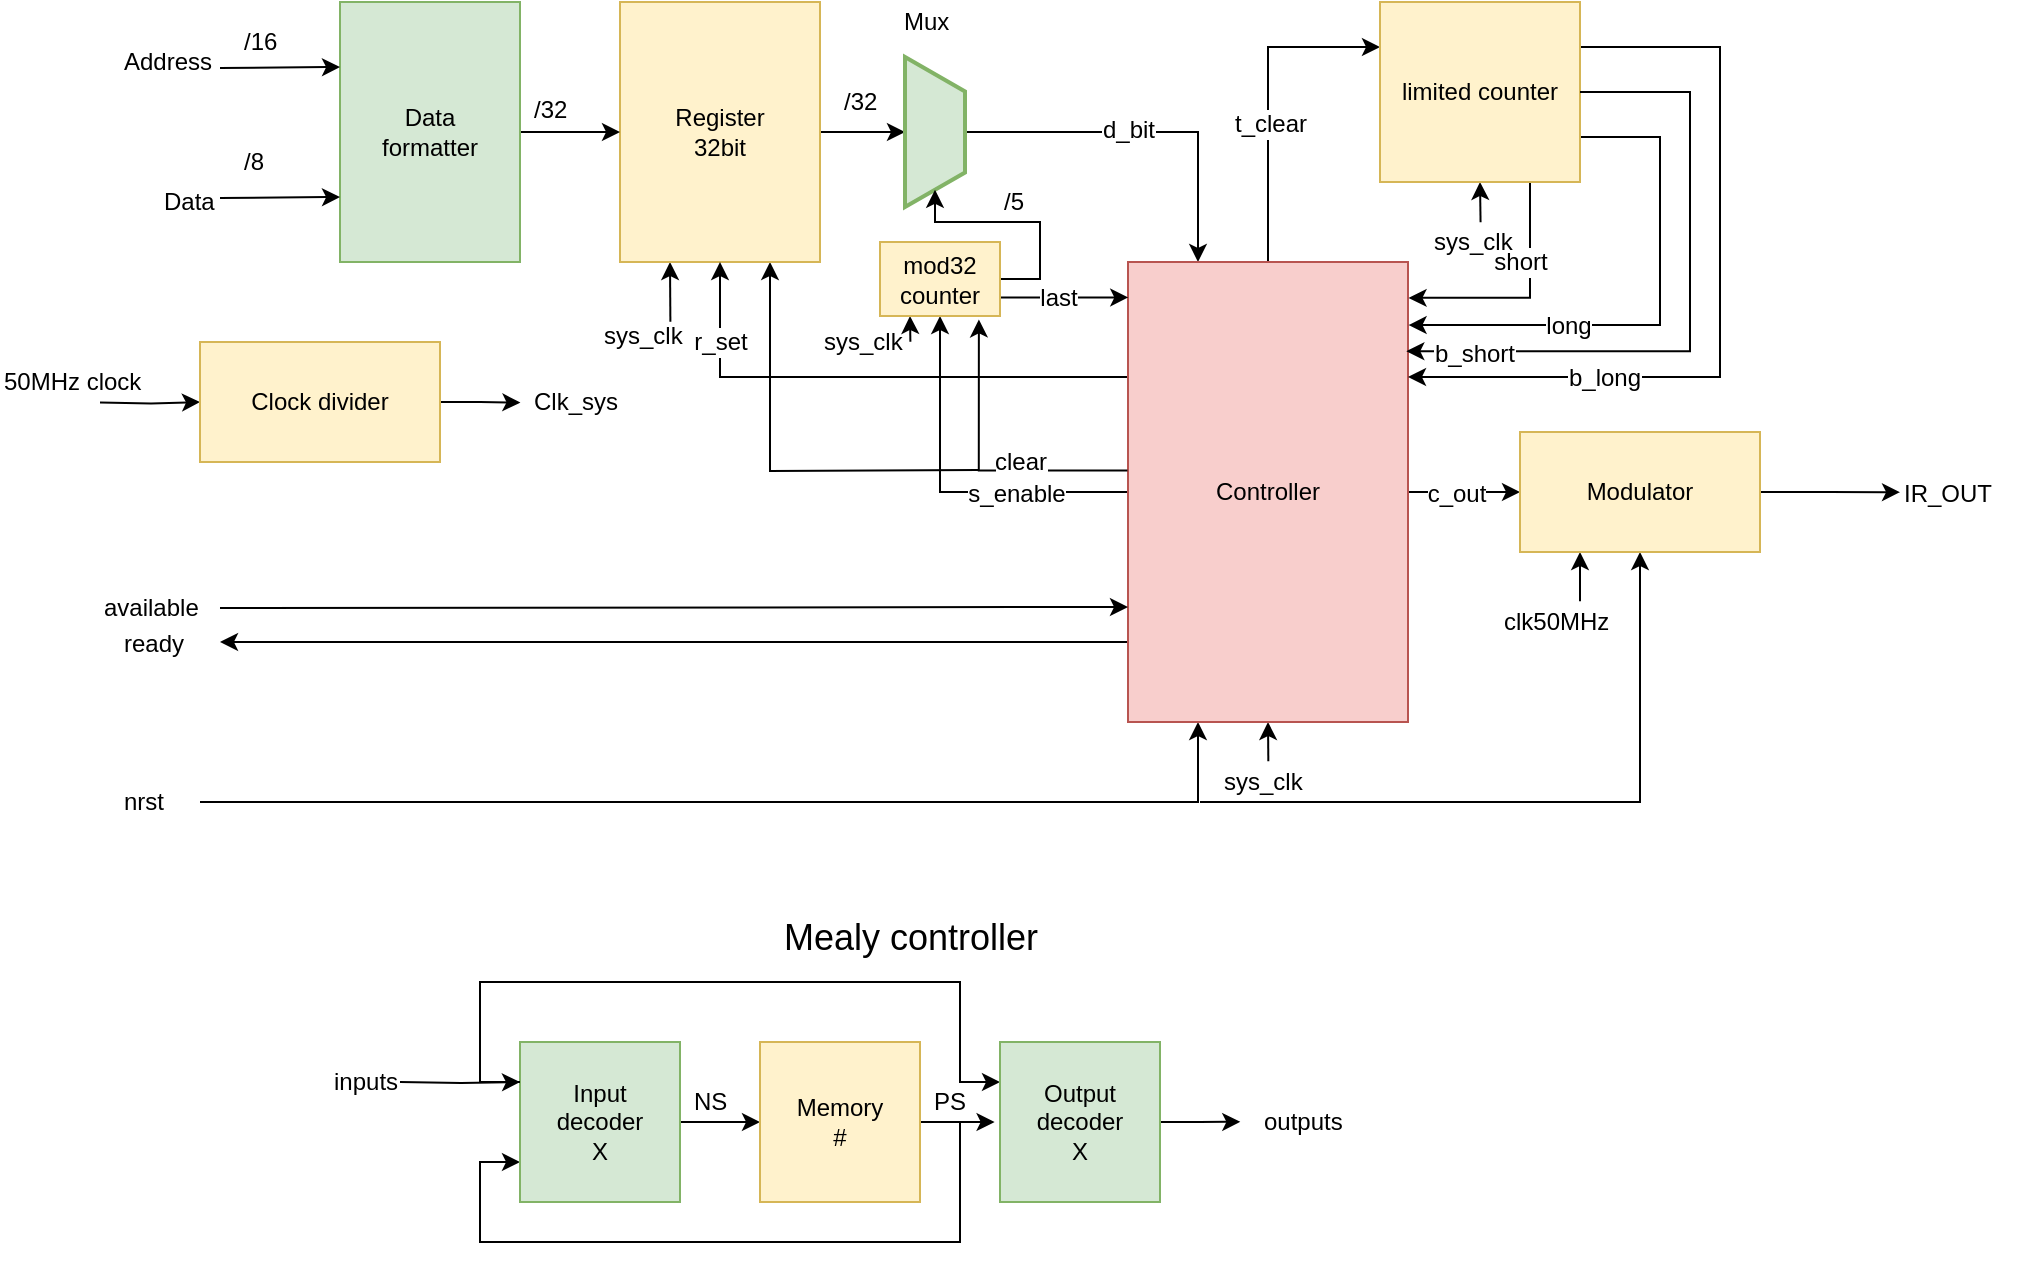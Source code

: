 <mxfile pages="1" version="11.2.5" type="device"><diagram id="uW3cu927KGW1iUxNAePs" name="Page-1"><mxGraphModel dx="1086" dy="808" grid="1" gridSize="10" guides="1" tooltips="1" connect="1" arrows="1" fold="1" page="1" pageScale="1" pageWidth="1169" pageHeight="827" math="0" shadow="0"><root><mxCell id="0"/><mxCell id="1" parent="0"/><mxCell id="7_U3BgEXcdstbjPY--86-37" value="" style="endArrow=classic;html=1;exitX=0.011;exitY=0.826;exitDx=0;exitDy=0;exitPerimeter=0;" parent="1" source="7_U3BgEXcdstbjPY--86-18" edge="1"><mxGeometry width="50" height="50" relative="1" as="geometry"><mxPoint x="580" y="440" as="sourcePoint"/><mxPoint x="130" y="440" as="targetPoint"/></mxGeometry></mxCell><mxCell id="7_U3BgEXcdstbjPY--86-26" style="edgeStyle=orthogonalEdgeStyle;rounded=0;orthogonalLoop=1;jettySize=auto;html=1;entryX=0.75;entryY=1;entryDx=0;entryDy=0;" parent="1" target="7_U3BgEXcdstbjPY--86-1" edge="1"><mxGeometry relative="1" as="geometry"><mxPoint x="509" y="354" as="sourcePoint"/><mxPoint x="389.786" y="240.143" as="targetPoint"/></mxGeometry></mxCell><mxCell id="7_U3BgEXcdstbjPY--86-15" style="edgeStyle=orthogonalEdgeStyle;rounded=0;orthogonalLoop=1;jettySize=auto;html=1;exitX=1;exitY=0.5;exitDx=0;exitDy=0;entryX=0.5;entryY=0;entryDx=0;entryDy=0;" parent="1" source="7_U3BgEXcdstbjPY--86-1" target="7_U3BgEXcdstbjPY--86-14" edge="1"><mxGeometry relative="1" as="geometry"/></mxCell><mxCell id="7_U3BgEXcdstbjPY--86-40" style="edgeStyle=orthogonalEdgeStyle;rounded=0;orthogonalLoop=1;jettySize=auto;html=1;exitX=0.25;exitY=1;exitDx=0;exitDy=0;entryX=0.25;entryY=1;entryDx=0;entryDy=0;" parent="1" target="7_U3BgEXcdstbjPY--86-1" edge="1"><mxGeometry relative="1" as="geometry"><mxPoint x="355.19" y="279.905" as="sourcePoint"/></mxGeometry></mxCell><mxCell id="7_U3BgEXcdstbjPY--86-1" value="Register&lt;br&gt;32bit" style="rounded=0;whiteSpace=wrap;html=1;fillColor=#fff2cc;strokeColor=#d6b656;" parent="1" vertex="1"><mxGeometry x="330" y="120" width="100" height="130" as="geometry"/></mxCell><mxCell id="7_U3BgEXcdstbjPY--86-4" style="edgeStyle=orthogonalEdgeStyle;rounded=0;orthogonalLoop=1;jettySize=auto;html=1;exitX=1;exitY=0.5;exitDx=0;exitDy=0;entryX=0;entryY=0.5;entryDx=0;entryDy=0;" parent="1" source="7_U3BgEXcdstbjPY--86-3" target="7_U3BgEXcdstbjPY--86-1" edge="1"><mxGeometry relative="1" as="geometry"/></mxCell><mxCell id="7_U3BgEXcdstbjPY--86-3" value="Data&lt;br&gt;formatter" style="rounded=0;whiteSpace=wrap;html=1;fillColor=#d5e8d4;strokeColor=#82b366;" parent="1" vertex="1"><mxGeometry x="190" y="120" width="90" height="130" as="geometry"/></mxCell><mxCell id="7_U3BgEXcdstbjPY--86-5" value="/32" style="text;html=1;resizable=0;points=[];autosize=1;align=left;verticalAlign=top;spacingTop=-4;" parent="1" vertex="1"><mxGeometry x="285" y="164" width="30" height="20" as="geometry"/></mxCell><mxCell id="7_U3BgEXcdstbjPY--86-8" value="" style="endArrow=classic;html=1;entryX=0;entryY=0.25;entryDx=0;entryDy=0;" parent="1" target="7_U3BgEXcdstbjPY--86-3" edge="1"><mxGeometry width="50" height="50" relative="1" as="geometry"><mxPoint x="130" y="153" as="sourcePoint"/><mxPoint x="130" y="140" as="targetPoint"/></mxGeometry></mxCell><mxCell id="7_U3BgEXcdstbjPY--86-9" value="" style="endArrow=classic;html=1;entryX=0;entryY=0.75;entryDx=0;entryDy=0;" parent="1" target="7_U3BgEXcdstbjPY--86-3" edge="1"><mxGeometry width="50" height="50" relative="1" as="geometry"><mxPoint x="130" y="218" as="sourcePoint"/><mxPoint x="170" y="220" as="targetPoint"/></mxGeometry></mxCell><mxCell id="7_U3BgEXcdstbjPY--86-10" value="/16" style="text;html=1;resizable=0;points=[];autosize=1;align=left;verticalAlign=top;spacingTop=-4;" parent="1" vertex="1"><mxGeometry x="140" y="130" width="30" height="20" as="geometry"/></mxCell><mxCell id="7_U3BgEXcdstbjPY--86-11" value="/8" style="text;html=1;resizable=0;points=[];autosize=1;align=left;verticalAlign=top;spacingTop=-4;" parent="1" vertex="1"><mxGeometry x="140" y="190" width="30" height="20" as="geometry"/></mxCell><mxCell id="7_U3BgEXcdstbjPY--86-12" value="Address" style="text;html=1;resizable=0;points=[];autosize=1;align=left;verticalAlign=top;spacingTop=-4;" parent="1" vertex="1"><mxGeometry x="80" y="140" width="60" height="20" as="geometry"/></mxCell><mxCell id="7_U3BgEXcdstbjPY--86-13" value="Data" style="text;html=1;resizable=0;points=[];autosize=1;align=left;verticalAlign=top;spacingTop=-4;" parent="1" vertex="1"><mxGeometry x="100" y="210" width="40" height="20" as="geometry"/></mxCell><mxCell id="7_U3BgEXcdstbjPY--86-19" style="edgeStyle=orthogonalEdgeStyle;rounded=0;orthogonalLoop=1;jettySize=auto;html=1;exitX=0.5;exitY=1;exitDx=0;exitDy=0;entryX=0.25;entryY=0;entryDx=0;entryDy=0;" parent="1" source="7_U3BgEXcdstbjPY--86-14" target="7_U3BgEXcdstbjPY--86-18" edge="1"><mxGeometry relative="1" as="geometry"/></mxCell><mxCell id="7_U3BgEXcdstbjPY--86-70" value="d_bit" style="text;html=1;resizable=0;points=[];align=center;verticalAlign=middle;labelBackgroundColor=#ffffff;" parent="7_U3BgEXcdstbjPY--86-19" vertex="1" connectable="0"><mxGeometry x="-0.113" y="-2" relative="1" as="geometry"><mxPoint x="1" y="-3" as="offset"/></mxGeometry></mxCell><mxCell id="7_U3BgEXcdstbjPY--86-14" value="" style="verticalLabelPosition=bottom;verticalAlign=top;html=1;strokeWidth=2;shape=trapezoid;perimeter=trapezoidPerimeter;whiteSpace=wrap;size=0.23;arcSize=10;flipV=1;rotation=-90;fillColor=#d5e8d4;strokeColor=#82b366;" parent="1" vertex="1"><mxGeometry x="450" y="170" width="75" height="30" as="geometry"/></mxCell><mxCell id="7_U3BgEXcdstbjPY--86-16" value="Mux" style="text;html=1;resizable=0;points=[];autosize=1;align=left;verticalAlign=top;spacingTop=-4;" parent="1" vertex="1"><mxGeometry x="470" y="120" width="40" height="20" as="geometry"/></mxCell><mxCell id="7_U3BgEXcdstbjPY--86-17" value="/32" style="text;html=1;resizable=0;points=[];autosize=1;align=left;verticalAlign=top;spacingTop=-4;" parent="1" vertex="1"><mxGeometry x="440" y="160" width="30" height="20" as="geometry"/></mxCell><mxCell id="7_U3BgEXcdstbjPY--86-20" style="edgeStyle=orthogonalEdgeStyle;rounded=0;orthogonalLoop=1;jettySize=auto;html=1;exitX=0;exitY=0.25;exitDx=0;exitDy=0;entryX=0.5;entryY=1;entryDx=0;entryDy=0;" parent="1" source="7_U3BgEXcdstbjPY--86-18" target="7_U3BgEXcdstbjPY--86-1" edge="1"><mxGeometry relative="1" as="geometry"/></mxCell><mxCell id="7_U3BgEXcdstbjPY--86-30" value="r_set" style="text;html=1;resizable=0;points=[];align=center;verticalAlign=middle;labelBackgroundColor=#ffffff;" parent="7_U3BgEXcdstbjPY--86-20" vertex="1" connectable="0"><mxGeometry x="0.554" y="-24" relative="1" as="geometry"><mxPoint x="-1" y="6.5" as="offset"/></mxGeometry></mxCell><mxCell id="7_U3BgEXcdstbjPY--86-24" style="edgeStyle=orthogonalEdgeStyle;rounded=0;orthogonalLoop=1;jettySize=auto;html=1;exitX=0;exitY=0.5;exitDx=0;exitDy=0;entryX=0.5;entryY=1;entryDx=0;entryDy=0;" parent="1" source="7_U3BgEXcdstbjPY--86-18" target="7_U3BgEXcdstbjPY--86-21" edge="1"><mxGeometry relative="1" as="geometry"/></mxCell><mxCell id="7_U3BgEXcdstbjPY--86-28" value="s_enable" style="text;html=1;resizable=0;points=[];align=center;verticalAlign=middle;labelBackgroundColor=#ffffff;" parent="7_U3BgEXcdstbjPY--86-24" vertex="1" connectable="0"><mxGeometry x="-0.385" y="1" relative="1" as="geometry"><mxPoint as="offset"/></mxGeometry></mxCell><mxCell id="7_U3BgEXcdstbjPY--86-32" style="edgeStyle=orthogonalEdgeStyle;rounded=0;orthogonalLoop=1;jettySize=auto;html=1;exitX=1;exitY=0.5;exitDx=0;exitDy=0;entryX=0;entryY=0.5;entryDx=0;entryDy=0;" parent="1" source="7_U3BgEXcdstbjPY--86-18" target="7_U3BgEXcdstbjPY--86-31" edge="1"><mxGeometry relative="1" as="geometry"/></mxCell><mxCell id="7_U3BgEXcdstbjPY--86-82" value="c_out" style="text;html=1;resizable=0;points=[];align=center;verticalAlign=middle;labelBackgroundColor=#ffffff;" parent="7_U3BgEXcdstbjPY--86-32" vertex="1" connectable="0"><mxGeometry x="-0.157" y="-1" relative="1" as="geometry"><mxPoint as="offset"/></mxGeometry></mxCell><mxCell id="7_U3BgEXcdstbjPY--86-49" style="edgeStyle=orthogonalEdgeStyle;rounded=0;orthogonalLoop=1;jettySize=auto;html=1;exitX=0.5;exitY=0;exitDx=0;exitDy=0;entryX=0;entryY=0.25;entryDx=0;entryDy=0;" parent="1" source="7_U3BgEXcdstbjPY--86-18" target="7_U3BgEXcdstbjPY--86-47" edge="1"><mxGeometry relative="1" as="geometry"/></mxCell><mxCell id="7_U3BgEXcdstbjPY--86-54" value="t_clear" style="text;html=1;resizable=0;points=[];align=center;verticalAlign=middle;labelBackgroundColor=#ffffff;" parent="7_U3BgEXcdstbjPY--86-49" vertex="1" connectable="0"><mxGeometry x="-0.159" y="-1" relative="1" as="geometry"><mxPoint as="offset"/></mxGeometry></mxCell><mxCell id="7_U3BgEXcdstbjPY--86-52" style="edgeStyle=orthogonalEdgeStyle;rounded=0;orthogonalLoop=1;jettySize=auto;html=1;entryX=0.25;entryY=1;entryDx=0;entryDy=0;" parent="1" target="7_U3BgEXcdstbjPY--86-18" edge="1"><mxGeometry relative="1" as="geometry"><mxPoint x="120" y="520" as="sourcePoint"/><Array as="points"><mxPoint x="120" y="520"/><mxPoint x="619" y="520"/></Array></mxGeometry></mxCell><mxCell id="7_U3BgEXcdstbjPY--86-67" style="edgeStyle=orthogonalEdgeStyle;rounded=0;orthogonalLoop=1;jettySize=auto;html=1;exitX=0.5;exitY=1;exitDx=0;exitDy=0;entryX=0.5;entryY=1;entryDx=0;entryDy=0;" parent="1" target="7_U3BgEXcdstbjPY--86-18" edge="1"><mxGeometry relative="1" as="geometry"><mxPoint x="654.167" y="499.667" as="sourcePoint"/></mxGeometry></mxCell><mxCell id="7_U3BgEXcdstbjPY--86-18" value="Controller" style="rounded=0;whiteSpace=wrap;html=1;fillColor=#f8cecc;strokeColor=#b85450;" parent="1" vertex="1"><mxGeometry x="584" y="250" width="140" height="230" as="geometry"/></mxCell><mxCell id="7_U3BgEXcdstbjPY--86-23" style="edgeStyle=orthogonalEdgeStyle;rounded=0;orthogonalLoop=1;jettySize=auto;html=1;exitX=1;exitY=0.5;exitDx=0;exitDy=0;entryX=0;entryY=0.5;entryDx=0;entryDy=0;" parent="1" source="7_U3BgEXcdstbjPY--86-21" target="7_U3BgEXcdstbjPY--86-14" edge="1"><mxGeometry relative="1" as="geometry"><Array as="points"><mxPoint x="540" y="259"/><mxPoint x="540" y="230"/><mxPoint x="487" y="230"/></Array></mxGeometry></mxCell><mxCell id="7_U3BgEXcdstbjPY--86-41" style="edgeStyle=orthogonalEdgeStyle;rounded=0;orthogonalLoop=1;jettySize=auto;html=1;exitX=0.25;exitY=1;exitDx=0;exitDy=0;entryX=0.25;entryY=1;entryDx=0;entryDy=0;" parent="1" target="7_U3BgEXcdstbjPY--86-21" edge="1"><mxGeometry relative="1" as="geometry"><mxPoint x="475.19" y="289.905" as="sourcePoint"/></mxGeometry></mxCell><mxCell id="7_U3BgEXcdstbjPY--86-65" style="edgeStyle=orthogonalEdgeStyle;rounded=0;orthogonalLoop=1;jettySize=auto;html=1;exitX=1;exitY=0.75;exitDx=0;exitDy=0;entryX=0.001;entryY=0.077;entryDx=0;entryDy=0;entryPerimeter=0;" parent="1" source="7_U3BgEXcdstbjPY--86-21" target="7_U3BgEXcdstbjPY--86-18" edge="1"><mxGeometry relative="1" as="geometry"/></mxCell><mxCell id="7_U3BgEXcdstbjPY--86-66" value="last" style="text;html=1;resizable=0;points=[];align=center;verticalAlign=middle;labelBackgroundColor=#ffffff;" parent="7_U3BgEXcdstbjPY--86-65" vertex="1" connectable="0"><mxGeometry x="-0.116" relative="1" as="geometry"><mxPoint as="offset"/></mxGeometry></mxCell><mxCell id="7_U3BgEXcdstbjPY--86-21" value="mod32&lt;br&gt;counter" style="rounded=0;whiteSpace=wrap;html=1;fillColor=#fff2cc;strokeColor=#d6b656;" parent="1" vertex="1"><mxGeometry x="460" y="240" width="60" height="37" as="geometry"/></mxCell><mxCell id="7_U3BgEXcdstbjPY--86-25" style="edgeStyle=orthogonalEdgeStyle;rounded=0;orthogonalLoop=1;jettySize=auto;html=1;entryX=0.824;entryY=1.046;entryDx=0;entryDy=0;exitX=-0.002;exitY=0.453;exitDx=0;exitDy=0;exitPerimeter=0;entryPerimeter=0;" parent="1" source="7_U3BgEXcdstbjPY--86-18" target="7_U3BgEXcdstbjPY--86-21" edge="1"><mxGeometry relative="1" as="geometry"><mxPoint x="580" y="360" as="sourcePoint"/><mxPoint x="500.2" y="277.2" as="targetPoint"/><Array as="points"><mxPoint x="509" y="354"/></Array></mxGeometry></mxCell><mxCell id="7_U3BgEXcdstbjPY--86-27" value="clear" style="text;html=1;resizable=0;points=[];align=center;verticalAlign=middle;labelBackgroundColor=#ffffff;" parent="7_U3BgEXcdstbjPY--86-25" vertex="1" connectable="0"><mxGeometry x="-0.342" relative="1" as="geometry"><mxPoint x="-4.5" y="-4.5" as="offset"/></mxGeometry></mxCell><mxCell id="7_U3BgEXcdstbjPY--86-33" style="edgeStyle=orthogonalEdgeStyle;rounded=0;orthogonalLoop=1;jettySize=auto;html=1;exitX=1;exitY=0.5;exitDx=0;exitDy=0;" parent="1" source="7_U3BgEXcdstbjPY--86-31" edge="1"><mxGeometry relative="1" as="geometry"><mxPoint x="970" y="365.103" as="targetPoint"/></mxGeometry></mxCell><mxCell id="7_U3BgEXcdstbjPY--86-60" style="edgeStyle=orthogonalEdgeStyle;rounded=0;orthogonalLoop=1;jettySize=auto;html=1;exitX=0.25;exitY=1;exitDx=0;exitDy=0;entryX=0.25;entryY=1;entryDx=0;entryDy=0;" parent="1" target="7_U3BgEXcdstbjPY--86-31" edge="1"><mxGeometry relative="1" as="geometry"><mxPoint x="810" y="419.667" as="sourcePoint"/></mxGeometry></mxCell><mxCell id="7_U3BgEXcdstbjPY--86-68" style="edgeStyle=orthogonalEdgeStyle;rounded=0;orthogonalLoop=1;jettySize=auto;html=1;exitX=0.5;exitY=1;exitDx=0;exitDy=0;entryX=0.5;entryY=1;entryDx=0;entryDy=0;" parent="1" target="7_U3BgEXcdstbjPY--86-31" edge="1"><mxGeometry relative="1" as="geometry"><mxPoint x="620" y="520" as="sourcePoint"/><Array as="points"><mxPoint x="840" y="520"/></Array></mxGeometry></mxCell><mxCell id="7_U3BgEXcdstbjPY--86-31" value="Modulator" style="rounded=0;whiteSpace=wrap;html=1;fillColor=#fff2cc;strokeColor=#d6b656;" parent="1" vertex="1"><mxGeometry x="780" y="335" width="120" height="60" as="geometry"/></mxCell><mxCell id="7_U3BgEXcdstbjPY--86-34" value="IR_OUT" style="text;html=1;resizable=0;points=[];autosize=1;align=left;verticalAlign=top;spacingTop=-4;" parent="1" vertex="1"><mxGeometry x="970" y="356" width="60" height="20" as="geometry"/></mxCell><mxCell id="7_U3BgEXcdstbjPY--86-35" value="" style="endArrow=classic;html=1;entryX=0;entryY=0.75;entryDx=0;entryDy=0;" parent="1" target="7_U3BgEXcdstbjPY--86-18" edge="1"><mxGeometry width="50" height="50" relative="1" as="geometry"><mxPoint x="130" y="423" as="sourcePoint"/><mxPoint x="580" y="420" as="targetPoint"/></mxGeometry></mxCell><mxCell id="7_U3BgEXcdstbjPY--86-36" value="available" style="text;html=1;resizable=0;points=[];autosize=1;align=left;verticalAlign=top;spacingTop=-4;" parent="1" vertex="1"><mxGeometry x="70" y="413" width="60" height="20" as="geometry"/></mxCell><mxCell id="7_U3BgEXcdstbjPY--86-38" value="ready" style="text;html=1;resizable=0;points=[];autosize=1;align=left;verticalAlign=top;spacingTop=-4;" parent="1" vertex="1"><mxGeometry x="80" y="431" width="50" height="20" as="geometry"/></mxCell><mxCell id="7_U3BgEXcdstbjPY--86-43" style="edgeStyle=orthogonalEdgeStyle;rounded=0;orthogonalLoop=1;jettySize=auto;html=1;exitX=0;exitY=0.5;exitDx=0;exitDy=0;entryX=0;entryY=0.5;entryDx=0;entryDy=0;" parent="1" target="7_U3BgEXcdstbjPY--86-42" edge="1"><mxGeometry relative="1" as="geometry"><mxPoint x="70" y="320.276" as="sourcePoint"/></mxGeometry></mxCell><mxCell id="7_U3BgEXcdstbjPY--86-44" style="edgeStyle=orthogonalEdgeStyle;rounded=0;orthogonalLoop=1;jettySize=auto;html=1;exitX=1;exitY=0.5;exitDx=0;exitDy=0;" parent="1" source="7_U3BgEXcdstbjPY--86-42" edge="1"><mxGeometry relative="1" as="geometry"><mxPoint x="280.207" y="320.276" as="targetPoint"/></mxGeometry></mxCell><mxCell id="7_U3BgEXcdstbjPY--86-42" value="Clock divider" style="rounded=0;whiteSpace=wrap;html=1;fillColor=#fff2cc;strokeColor=#d6b656;" parent="1" vertex="1"><mxGeometry x="120" y="290" width="120" height="60" as="geometry"/></mxCell><mxCell id="7_U3BgEXcdstbjPY--86-45" value="Clk_sys" style="text;html=1;resizable=0;points=[];autosize=1;align=left;verticalAlign=top;spacingTop=-4;" parent="1" vertex="1"><mxGeometry x="285" y="310" width="60" height="20" as="geometry"/></mxCell><mxCell id="7_U3BgEXcdstbjPY--86-46" value="50MHz clock" style="text;html=1;resizable=0;points=[];autosize=1;align=left;verticalAlign=top;spacingTop=-4;" parent="1" vertex="1"><mxGeometry x="20" y="300" width="80" height="20" as="geometry"/></mxCell><mxCell id="7_U3BgEXcdstbjPY--86-51" style="edgeStyle=orthogonalEdgeStyle;rounded=0;orthogonalLoop=1;jettySize=auto;html=1;exitX=0.5;exitY=1;exitDx=0;exitDy=0;entryX=0.5;entryY=1;entryDx=0;entryDy=0;" parent="1" target="7_U3BgEXcdstbjPY--86-47" edge="1"><mxGeometry relative="1" as="geometry"><mxPoint x="760.286" y="230.143" as="sourcePoint"/></mxGeometry></mxCell><mxCell id="7_U3BgEXcdstbjPY--86-55" style="edgeStyle=orthogonalEdgeStyle;rounded=0;orthogonalLoop=1;jettySize=auto;html=1;exitX=1;exitY=0.25;exitDx=0;exitDy=0;entryX=1;entryY=0.25;entryDx=0;entryDy=0;" parent="1" source="7_U3BgEXcdstbjPY--86-47" target="7_U3BgEXcdstbjPY--86-18" edge="1"><mxGeometry relative="1" as="geometry"><Array as="points"><mxPoint x="880" y="143"/><mxPoint x="880" y="307"/></Array></mxGeometry></mxCell><mxCell id="7_U3BgEXcdstbjPY--86-64" value="b_long" style="text;html=1;resizable=0;points=[];align=center;verticalAlign=middle;labelBackgroundColor=#ffffff;" parent="7_U3BgEXcdstbjPY--86-55" vertex="1" connectable="0"><mxGeometry x="0.499" relative="1" as="geometry"><mxPoint as="offset"/></mxGeometry></mxCell><mxCell id="7_U3BgEXcdstbjPY--86-57" style="edgeStyle=orthogonalEdgeStyle;rounded=0;orthogonalLoop=1;jettySize=auto;html=1;exitX=1;exitY=0.75;exitDx=0;exitDy=0;entryX=1.002;entryY=0.137;entryDx=0;entryDy=0;entryPerimeter=0;" parent="1" source="7_U3BgEXcdstbjPY--86-47" target="7_U3BgEXcdstbjPY--86-18" edge="1"><mxGeometry relative="1" as="geometry"><Array as="points"><mxPoint x="850" y="187"/><mxPoint x="850" y="282"/></Array></mxGeometry></mxCell><mxCell id="7_U3BgEXcdstbjPY--86-62" value="long" style="text;html=1;resizable=0;points=[];align=center;verticalAlign=middle;labelBackgroundColor=#ffffff;" parent="7_U3BgEXcdstbjPY--86-57" vertex="1" connectable="0"><mxGeometry x="0.385" relative="1" as="geometry"><mxPoint as="offset"/></mxGeometry></mxCell><mxCell id="7_U3BgEXcdstbjPY--86-59" style="edgeStyle=orthogonalEdgeStyle;rounded=0;orthogonalLoop=1;jettySize=auto;html=1;exitX=0.75;exitY=1;exitDx=0;exitDy=0;entryX=1.002;entryY=0.078;entryDx=0;entryDy=0;entryPerimeter=0;" parent="1" source="7_U3BgEXcdstbjPY--86-47" target="7_U3BgEXcdstbjPY--86-18" edge="1"><mxGeometry relative="1" as="geometry"/></mxCell><mxCell id="7_U3BgEXcdstbjPY--86-61" value="short" style="text;html=1;resizable=0;points=[];align=center;verticalAlign=middle;labelBackgroundColor=#ffffff;" parent="7_U3BgEXcdstbjPY--86-59" vertex="1" connectable="0"><mxGeometry x="0.635" y="1" relative="1" as="geometry"><mxPoint x="34" y="-19" as="offset"/></mxGeometry></mxCell><mxCell id="7_U3BgEXcdstbjPY--86-47" value="limited counter" style="rounded=0;whiteSpace=wrap;html=1;fillColor=#fff2cc;strokeColor=#d6b656;" parent="1" vertex="1"><mxGeometry x="710" y="120" width="100" height="90" as="geometry"/></mxCell><mxCell id="7_U3BgEXcdstbjPY--86-53" value="nrst" style="text;html=1;resizable=0;points=[];autosize=1;align=left;verticalAlign=top;spacingTop=-4;" parent="1" vertex="1"><mxGeometry x="80" y="510" width="40" height="20" as="geometry"/></mxCell><mxCell id="7_U3BgEXcdstbjPY--86-56" style="edgeStyle=orthogonalEdgeStyle;rounded=0;orthogonalLoop=1;jettySize=auto;html=1;entryX=0.994;entryY=0.194;entryDx=0;entryDy=0;entryPerimeter=0;exitX=1;exitY=0.5;exitDx=0;exitDy=0;" parent="1" source="7_U3BgEXcdstbjPY--86-47" target="7_U3BgEXcdstbjPY--86-18" edge="1"><mxGeometry relative="1" as="geometry"><mxPoint x="795.5" y="155.214" as="sourcePoint"/><mxPoint x="709.786" y="319.786" as="targetPoint"/><Array as="points"><mxPoint x="865" y="165"/><mxPoint x="865" y="295"/></Array></mxGeometry></mxCell><mxCell id="7_U3BgEXcdstbjPY--86-63" value="b_short" style="text;html=1;resizable=0;points=[];align=center;verticalAlign=middle;labelBackgroundColor=#ffffff;" parent="7_U3BgEXcdstbjPY--86-56" vertex="1" connectable="0"><mxGeometry x="0.796" y="1" relative="1" as="geometry"><mxPoint as="offset"/></mxGeometry></mxCell><mxCell id="7_U3BgEXcdstbjPY--86-69" value="/5" style="text;html=1;resizable=0;points=[];autosize=1;align=left;verticalAlign=top;spacingTop=-4;" parent="1" vertex="1"><mxGeometry x="520" y="210" width="30" height="20" as="geometry"/></mxCell><mxCell id="7_U3BgEXcdstbjPY--86-73" value="clk50MHz" style="text;html=1;resizable=0;points=[];autosize=1;align=left;verticalAlign=top;spacingTop=-4;" parent="1" vertex="1"><mxGeometry x="770" y="420" width="70" height="20" as="geometry"/></mxCell><mxCell id="7_U3BgEXcdstbjPY--86-74" value="sys_clk" style="text;html=1;resizable=0;points=[];autosize=1;align=left;verticalAlign=top;spacingTop=-4;" parent="1" vertex="1"><mxGeometry x="630" y="500" width="50" height="20" as="geometry"/></mxCell><mxCell id="7_U3BgEXcdstbjPY--86-77" value="sys_clk" style="text;html=1;resizable=0;points=[];autosize=1;align=left;verticalAlign=top;spacingTop=-4;" parent="1" vertex="1"><mxGeometry x="735" y="230" width="50" height="20" as="geometry"/></mxCell><mxCell id="7_U3BgEXcdstbjPY--86-78" value="sys_clk" style="text;html=1;resizable=0;points=[];autosize=1;align=left;verticalAlign=top;spacingTop=-4;" parent="1" vertex="1"><mxGeometry x="430" y="280" width="50" height="20" as="geometry"/></mxCell><mxCell id="7_U3BgEXcdstbjPY--86-79" value="sys_clk" style="text;html=1;resizable=0;points=[];autosize=1;align=left;verticalAlign=top;spacingTop=-4;" parent="1" vertex="1"><mxGeometry x="320" y="277" width="50" height="20" as="geometry"/></mxCell><mxCell id="7_U3BgEXcdstbjPY--86-87" style="edgeStyle=orthogonalEdgeStyle;rounded=0;orthogonalLoop=1;jettySize=auto;html=1;exitX=1;exitY=0.5;exitDx=0;exitDy=0;entryX=0;entryY=0.5;entryDx=0;entryDy=0;" parent="1" source="7_U3BgEXcdstbjPY--86-83" target="7_U3BgEXcdstbjPY--86-84" edge="1"><mxGeometry relative="1" as="geometry"/></mxCell><mxCell id="7_U3BgEXcdstbjPY--86-88" style="edgeStyle=orthogonalEdgeStyle;rounded=0;orthogonalLoop=1;jettySize=auto;html=1;exitX=0;exitY=0.75;exitDx=0;exitDy=0;entryX=0;entryY=0.75;entryDx=0;entryDy=0;" parent="1" target="7_U3BgEXcdstbjPY--86-83" edge="1"><mxGeometry relative="1" as="geometry"><mxPoint x="500" y="680" as="sourcePoint"/><Array as="points"><mxPoint x="500" y="740"/><mxPoint x="260" y="740"/><mxPoint x="260" y="700"/></Array></mxGeometry></mxCell><mxCell id="7_U3BgEXcdstbjPY--86-92" style="edgeStyle=orthogonalEdgeStyle;rounded=0;orthogonalLoop=1;jettySize=auto;html=1;exitX=0;exitY=0.25;exitDx=0;exitDy=0;entryX=0;entryY=0.25;entryDx=0;entryDy=0;" parent="1" target="7_U3BgEXcdstbjPY--86-83" edge="1"><mxGeometry relative="1" as="geometry"><mxPoint x="220" y="660" as="sourcePoint"/></mxGeometry></mxCell><mxCell id="7_U3BgEXcdstbjPY--86-83" value="Input&lt;br&gt;decoder&lt;br&gt;X" style="whiteSpace=wrap;html=1;aspect=fixed;fillColor=#d5e8d4;strokeColor=#82b366;" parent="1" vertex="1"><mxGeometry x="280" y="640" width="80" height="80" as="geometry"/></mxCell><mxCell id="7_U3BgEXcdstbjPY--86-86" style="edgeStyle=orthogonalEdgeStyle;rounded=0;orthogonalLoop=1;jettySize=auto;html=1;exitX=1;exitY=0.5;exitDx=0;exitDy=0;entryX=-0.034;entryY=0.505;entryDx=0;entryDy=0;entryPerimeter=0;" parent="1" source="7_U3BgEXcdstbjPY--86-84" target="7_U3BgEXcdstbjPY--86-85" edge="1"><mxGeometry relative="1" as="geometry"/></mxCell><mxCell id="7_U3BgEXcdstbjPY--86-84" value="Memory&lt;br&gt;#" style="whiteSpace=wrap;html=1;aspect=fixed;fillColor=#fff2cc;strokeColor=#d6b656;" parent="1" vertex="1"><mxGeometry x="400" y="640" width="80" height="80" as="geometry"/></mxCell><mxCell id="7_U3BgEXcdstbjPY--86-91" style="edgeStyle=orthogonalEdgeStyle;rounded=0;orthogonalLoop=1;jettySize=auto;html=1;exitX=0;exitY=0.25;exitDx=0;exitDy=0;entryX=0;entryY=0.25;entryDx=0;entryDy=0;" parent="1" source="7_U3BgEXcdstbjPY--86-83" target="7_U3BgEXcdstbjPY--86-85" edge="1"><mxGeometry relative="1" as="geometry"><Array as="points"><mxPoint x="260" y="660"/><mxPoint x="260" y="610"/><mxPoint x="500" y="610"/><mxPoint x="500" y="660"/></Array></mxGeometry></mxCell><mxCell id="7_U3BgEXcdstbjPY--86-94" style="edgeStyle=orthogonalEdgeStyle;rounded=0;orthogonalLoop=1;jettySize=auto;html=1;exitX=1;exitY=0.5;exitDx=0;exitDy=0;" parent="1" source="7_U3BgEXcdstbjPY--86-85" edge="1"><mxGeometry relative="1" as="geometry"><mxPoint x="640.143" y="679.905" as="targetPoint"/></mxGeometry></mxCell><mxCell id="7_U3BgEXcdstbjPY--86-85" value="Output decoder&lt;br&gt;X" style="whiteSpace=wrap;html=1;aspect=fixed;fillColor=#d5e8d4;strokeColor=#82b366;" parent="1" vertex="1"><mxGeometry x="520" y="640" width="80" height="80" as="geometry"/></mxCell><mxCell id="7_U3BgEXcdstbjPY--86-89" value="NS" style="text;html=1;resizable=0;points=[];autosize=1;align=left;verticalAlign=top;spacingTop=-4;" parent="1" vertex="1"><mxGeometry x="365" y="660" width="30" height="20" as="geometry"/></mxCell><mxCell id="7_U3BgEXcdstbjPY--86-90" value="PS" style="text;html=1;resizable=0;points=[];autosize=1;align=left;verticalAlign=top;spacingTop=-4;" parent="1" vertex="1"><mxGeometry x="485" y="660" width="30" height="20" as="geometry"/></mxCell><mxCell id="7_U3BgEXcdstbjPY--86-93" value="inputs" style="text;html=1;resizable=0;points=[];autosize=1;align=left;verticalAlign=top;spacingTop=-4;" parent="1" vertex="1"><mxGeometry x="185" y="650" width="50" height="20" as="geometry"/></mxCell><mxCell id="7_U3BgEXcdstbjPY--86-95" value="outputs" style="text;html=1;resizable=0;points=[];autosize=1;align=left;verticalAlign=top;spacingTop=-4;" parent="1" vertex="1"><mxGeometry x="650" y="670" width="50" height="20" as="geometry"/></mxCell><mxCell id="7_U3BgEXcdstbjPY--86-96" value="&lt;font style=&quot;font-size: 18px&quot;&gt;Mealy controller&lt;/font&gt;" style="text;html=1;resizable=0;points=[];autosize=1;align=left;verticalAlign=top;spacingTop=-4;" parent="1" vertex="1"><mxGeometry x="410" y="575" width="140" height="20" as="geometry"/></mxCell></root></mxGraphModel></diagram></mxfile>